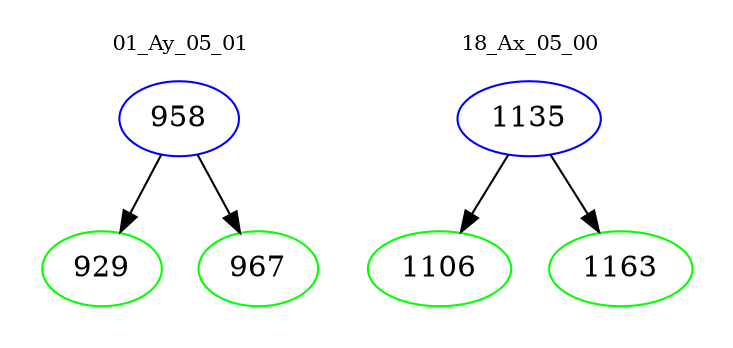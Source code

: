 digraph{
subgraph cluster_0 {
color = white
label = "01_Ay_05_01";
fontsize=10;
T0_958 [label="958", color="blue"]
T0_958 -> T0_929 [color="black"]
T0_929 [label="929", color="green"]
T0_958 -> T0_967 [color="black"]
T0_967 [label="967", color="green"]
}
subgraph cluster_1 {
color = white
label = "18_Ax_05_00";
fontsize=10;
T1_1135 [label="1135", color="blue"]
T1_1135 -> T1_1106 [color="black"]
T1_1106 [label="1106", color="green"]
T1_1135 -> T1_1163 [color="black"]
T1_1163 [label="1163", color="green"]
}
}
